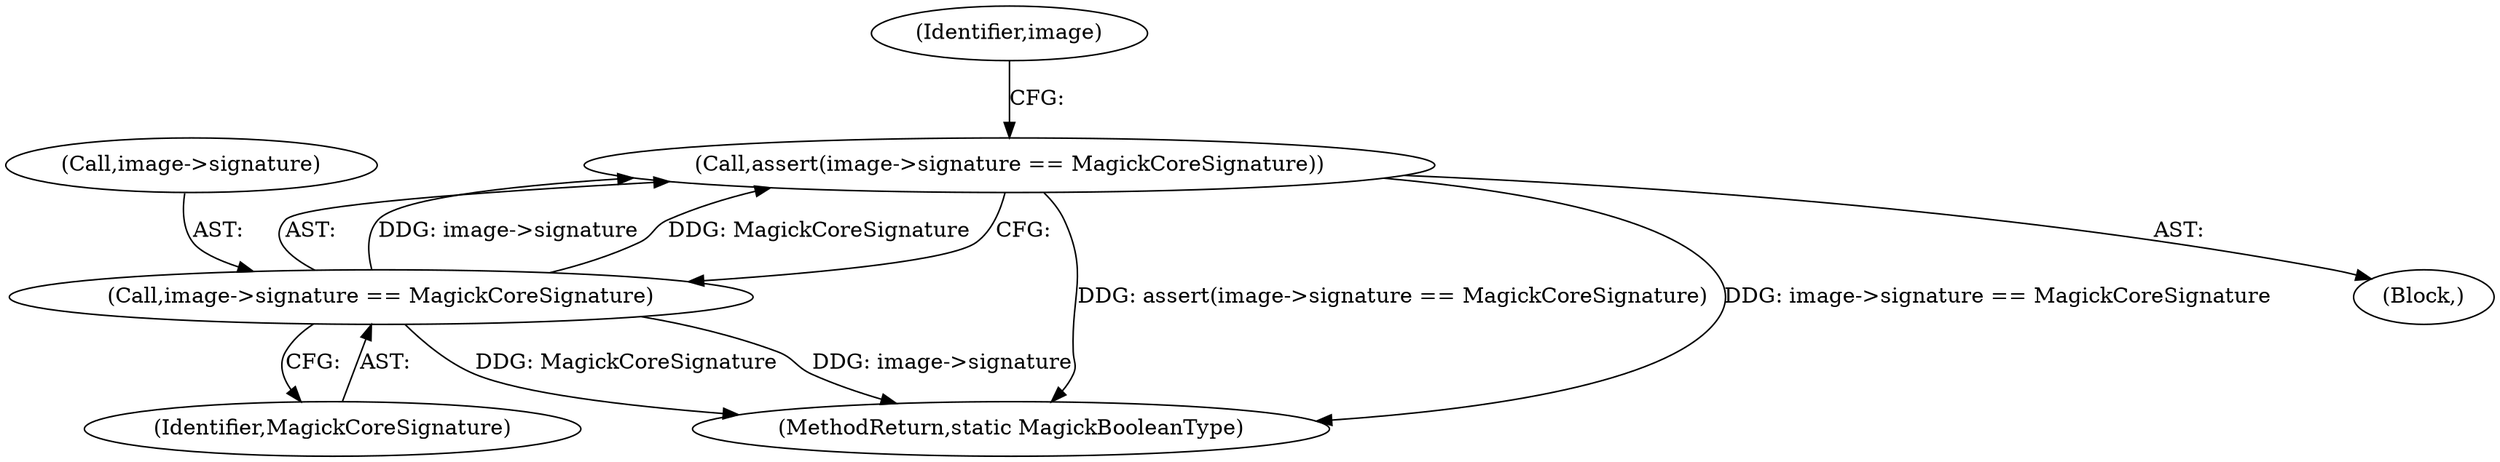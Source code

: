 digraph "0_ImageMagick_1e6a3ace073c9ec9c71e439c111d23c6e66cb6ae@API" {
"1000182" [label="(Call,assert(image->signature == MagickCoreSignature))"];
"1000183" [label="(Call,image->signature == MagickCoreSignature)"];
"1000823" [label="(MethodReturn,static MagickBooleanType)"];
"1000191" [label="(Identifier,image)"];
"1000184" [label="(Call,image->signature)"];
"1000187" [label="(Identifier,MagickCoreSignature)"];
"1000183" [label="(Call,image->signature == MagickCoreSignature)"];
"1000182" [label="(Call,assert(image->signature == MagickCoreSignature))"];
"1000112" [label="(Block,)"];
"1000182" -> "1000112"  [label="AST: "];
"1000182" -> "1000183"  [label="CFG: "];
"1000183" -> "1000182"  [label="AST: "];
"1000191" -> "1000182"  [label="CFG: "];
"1000182" -> "1000823"  [label="DDG: assert(image->signature == MagickCoreSignature)"];
"1000182" -> "1000823"  [label="DDG: image->signature == MagickCoreSignature"];
"1000183" -> "1000182"  [label="DDG: image->signature"];
"1000183" -> "1000182"  [label="DDG: MagickCoreSignature"];
"1000183" -> "1000187"  [label="CFG: "];
"1000184" -> "1000183"  [label="AST: "];
"1000187" -> "1000183"  [label="AST: "];
"1000183" -> "1000823"  [label="DDG: MagickCoreSignature"];
"1000183" -> "1000823"  [label="DDG: image->signature"];
}
